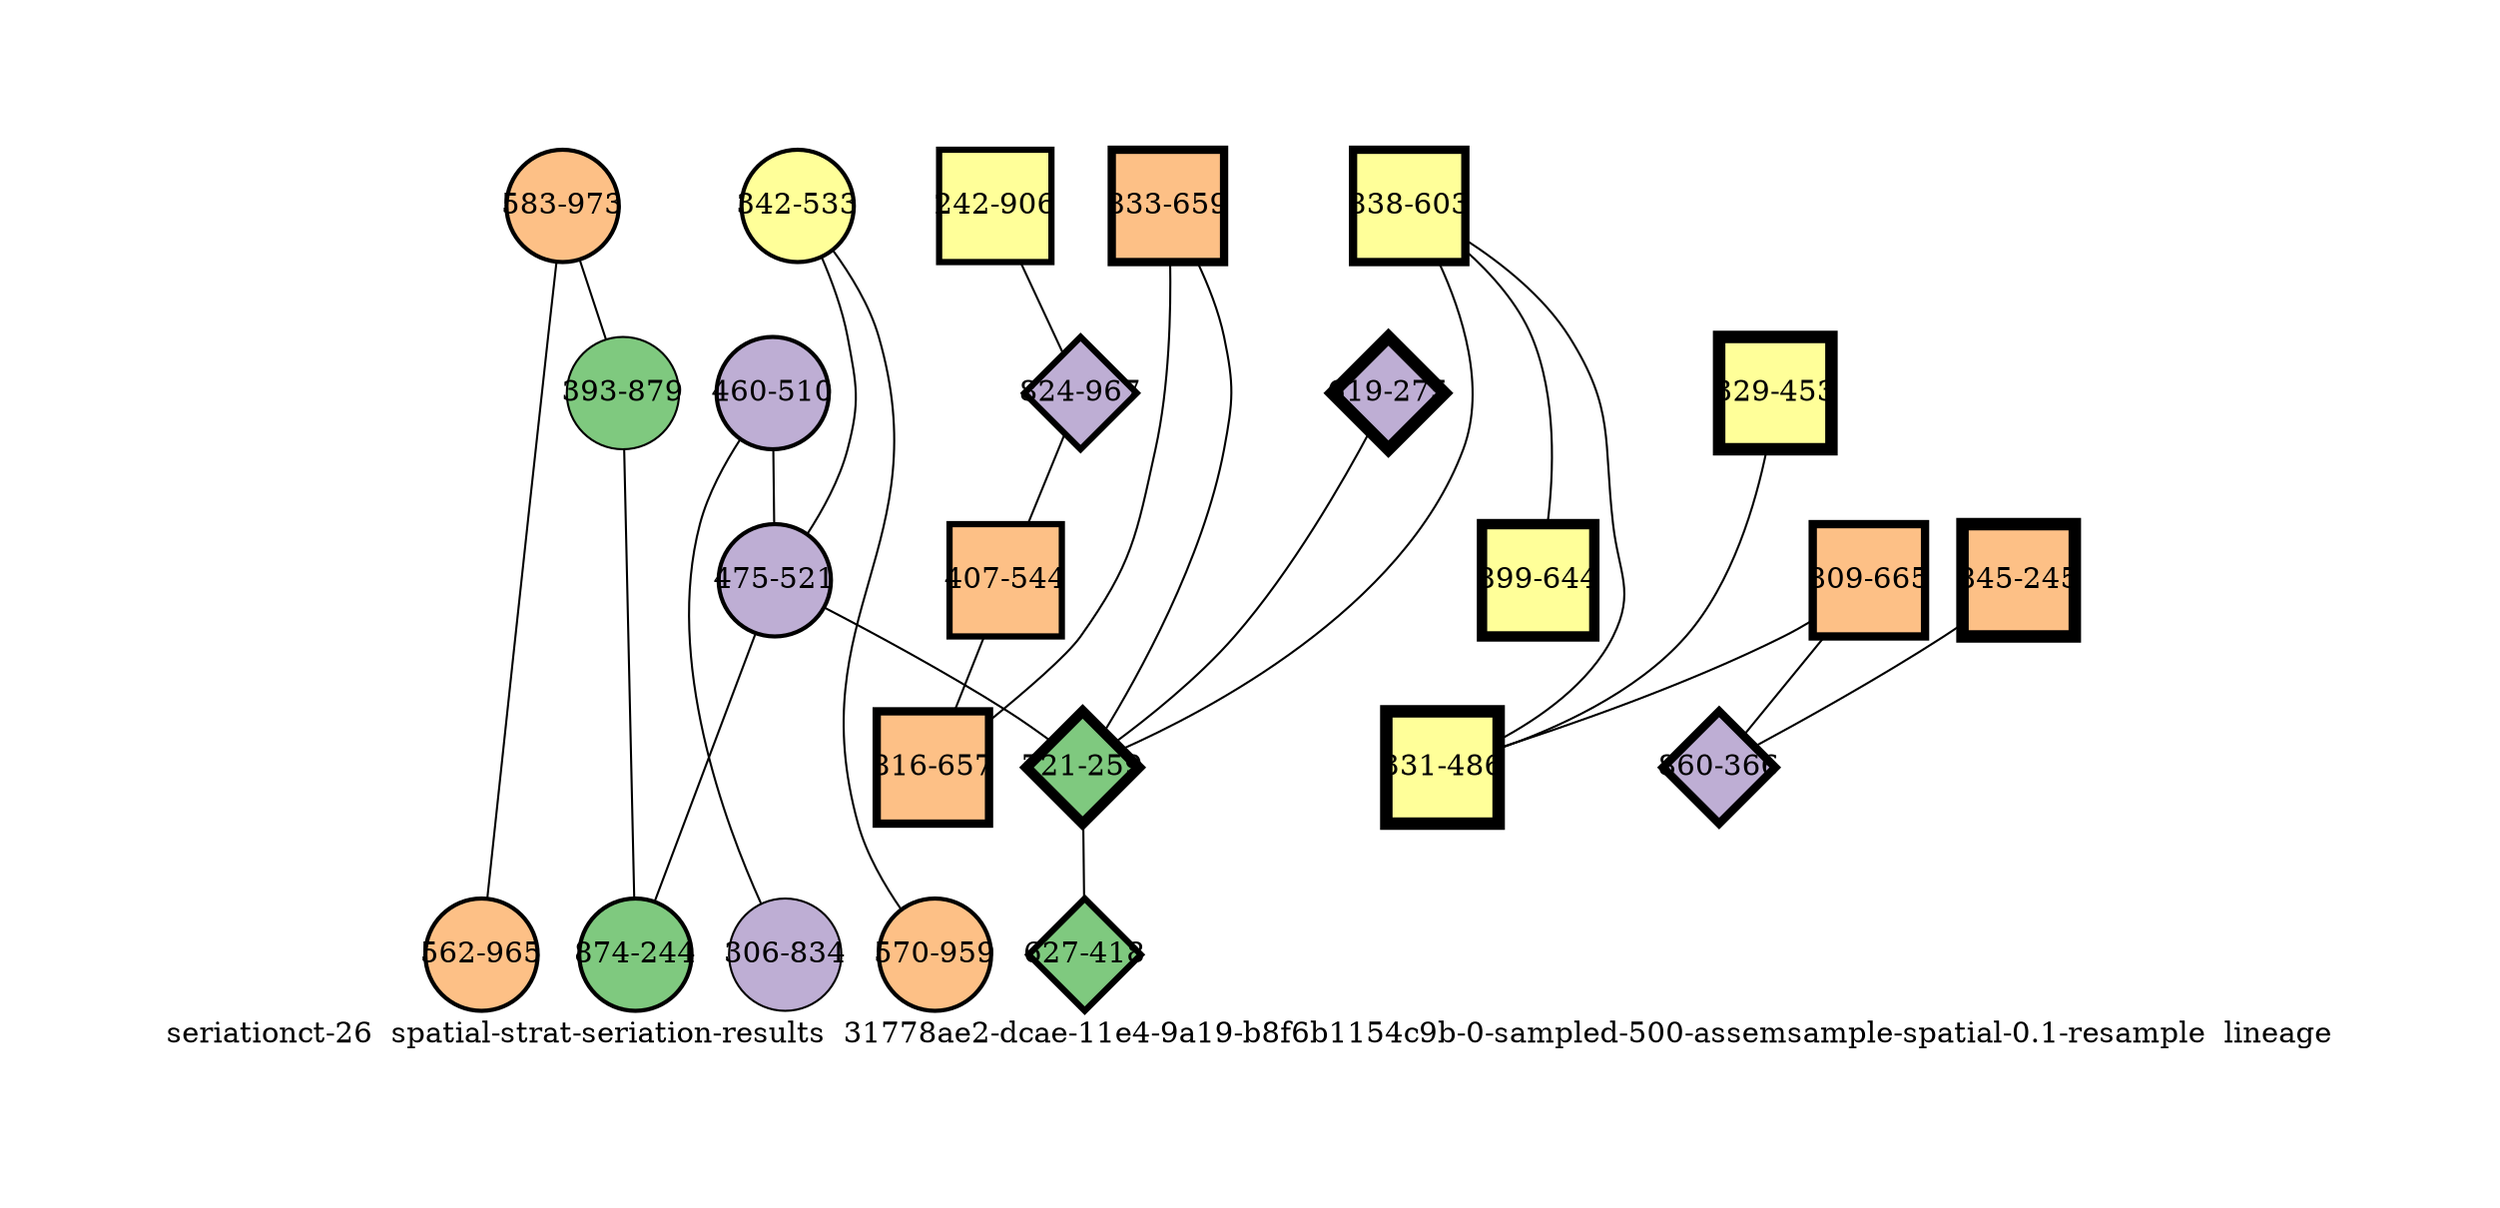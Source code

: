 strict graph "seriationct-26  spatial-strat-seriation-results  31778ae2-dcae-11e4-9a19-b8f6b1154c9b-0-sampled-500-assemsample-spatial-0.1-resample  lineage" {
labelloc=b;
ratio=auto;
pad="1.0";
label="seriationct-26  spatial-strat-seriation-results  31778ae2-dcae-11e4-9a19-b8f6b1154c9b-0-sampled-500-assemsample-spatial-0.1-resample  lineage";
node [width="0.75", style=filled, fixedsize=true, height="0.75", shape=circle, label=""];
0 [xCoordinate="275.0", appears_in_slice=6, yCoordinate="619.0", colorscheme=accent6, lineage_id=2, short_label="619-275", label="619-275", shape=diamond, cluster_id=1, fillcolor=2, size="500.0", id=0, penwidth="6.0"];
1 [xCoordinate="245.0", appears_in_slice=6, yCoordinate="845.0", colorscheme=accent6, lineage_id=1, short_label="845-245", label="845-245", shape=square, cluster_id=2, fillcolor=3, size="500.0", id=1, penwidth="6.0"];
2 [xCoordinate="533.0", appears_in_slice=2, yCoordinate="342.0", colorscheme=accent6, lineage_id=0, short_label="342-533", label="342-533", shape=circle, cluster_id=3, fillcolor=4, size="500.0", id=2, penwidth="2.0"];
3 [xCoordinate="453.0", appears_in_slice=6, yCoordinate="329.0", colorscheme=accent6, lineage_id=1, short_label="329-453", label="329-453", shape=square, cluster_id=3, fillcolor=4, size="500.0", id=3, penwidth="6.0"];
4 [xCoordinate="906.0", appears_in_slice=3, yCoordinate="242.0", colorscheme=accent6, lineage_id=1, short_label="242-906", label="242-906", shape=square, cluster_id=3, fillcolor=4, size="500.0", id=4, penwidth="3.0"];
5 [xCoordinate="959.0", appears_in_slice=2, yCoordinate="570.0", colorscheme=accent6, lineage_id=0, short_label="570-959", label="570-959", shape=circle, cluster_id=2, fillcolor=3, size="500.0", id=5, penwidth="2.0"];
6 [xCoordinate="510.0", appears_in_slice=2, yCoordinate="460.0", colorscheme=accent6, lineage_id=0, short_label="460-510", label="460-510", shape=circle, cluster_id=1, fillcolor=2, size="500.0", id=6, penwidth="2.0"];
7 [xCoordinate="521.0", appears_in_slice=2, yCoordinate="475.0", colorscheme=accent6, lineage_id=0, short_label="475-521", label="475-521", shape=circle, cluster_id=1, fillcolor=2, size="500.0", id=7, penwidth="2.0"];
8 [xCoordinate="659.0", appears_in_slice=4, yCoordinate="833.0", colorscheme=accent6, lineage_id=1, short_label="833-659", label="833-659", shape=square, cluster_id=2, fillcolor=3, size="500.0", id=8, penwidth="4.0"];
9 [xCoordinate="665.0", appears_in_slice=4, yCoordinate="809.0", colorscheme=accent6, lineage_id=1, short_label="809-665", label="809-665", shape=square, cluster_id=2, fillcolor=3, size="500.0", id=21, penwidth="4.0"];
10 [xCoordinate="973.0", appears_in_slice=2, yCoordinate="583.0", colorscheme=accent6, lineage_id=0, short_label="583-973", label="583-973", shape=circle, cluster_id=2, fillcolor=3, size="500.0", id=10, penwidth="2.0"];
11 [xCoordinate="603.0", appears_in_slice=4, yCoordinate="838.0", colorscheme=accent6, lineage_id=1, short_label="838-603", label="838-603", shape=square, cluster_id=3, fillcolor=4, size="500.0", id=11, penwidth="4.0"];
12 [xCoordinate="967.0", appears_in_slice=3, yCoordinate="824.0", colorscheme=accent6, lineage_id=2, short_label="824-967", label="824-967", shape=diamond, cluster_id=1, fillcolor=2, size="500.0", id=12, penwidth="3.0"];
13 [xCoordinate="366.0", appears_in_slice=4, yCoordinate="860.0", colorscheme=accent6, lineage_id=2, short_label="860-366", label="860-366", shape=diamond, cluster_id=1, fillcolor=2, size="500.0", id=15, penwidth="4.0"];
14 [xCoordinate="834.0", appears_in_slice=1, yCoordinate="306.0", colorscheme=accent6, lineage_id=0, short_label="306-834", label="306-834", shape=circle, cluster_id=1, fillcolor=2, size="500.0", id=14, penwidth="1.0"];
15 [xCoordinate="486.0", appears_in_slice=6, yCoordinate="331.0", colorscheme=accent6, lineage_id=1, short_label="331-486", label="331-486", shape=square, cluster_id=3, fillcolor=4, size="500.0", id=13, penwidth="6.0"];
16 [xCoordinate="879.0", appears_in_slice=1, yCoordinate="393.0", colorscheme=accent6, lineage_id=0, short_label="393-879", label="393-879", shape=circle, cluster_id=0, fillcolor=1, size="500.0", id=16, penwidth="1.0"];
17 [xCoordinate="965.0", appears_in_slice=2, yCoordinate="562.0", colorscheme=accent6, lineage_id=0, short_label="562-965", label="562-965", shape=circle, cluster_id=2, fillcolor=3, size="500.0", id=17, penwidth="2.0"];
18 [xCoordinate="544.0", appears_in_slice=3, yCoordinate="407.0", colorscheme=accent6, lineage_id=1, short_label="407-544", label="407-544", shape=square, cluster_id=2, fillcolor=3, size="500.0", id=18, penwidth="3.0"];
19 [xCoordinate="259.0", appears_in_slice=5, yCoordinate="721.0", colorscheme=accent6, lineage_id=2, short_label="721-259", label="721-259", shape=diamond, cluster_id=0, fillcolor=1, size="500.0", id=19, penwidth="5.0"];
20 [xCoordinate="418.0", appears_in_slice=3, yCoordinate="627.0", colorscheme=accent6, lineage_id=2, short_label="627-418", label="627-418", shape=diamond, cluster_id=0, fillcolor=1, size="500.0", id=20, penwidth="3.0"];
21 [xCoordinate="644.0", appears_in_slice=5, yCoordinate="899.0", colorscheme=accent6, lineage_id=1, short_label="899-644", label="899-644", shape=square, cluster_id=3, fillcolor=4, size="500.0", id=9, penwidth="5.0"];
22 [xCoordinate="657.0", appears_in_slice=4, yCoordinate="816.0", colorscheme=accent6, lineage_id=1, short_label="816-657", label="816-657", shape=square, cluster_id=2, fillcolor=3, size="500.0", id=22, penwidth="4.0"];
23 [xCoordinate="244.0", appears_in_slice=2, yCoordinate="874.0", colorscheme=accent6, lineage_id=0, short_label="874-244", label="874-244", shape=circle, cluster_id=0, fillcolor=1, size="500.0", id=23, penwidth="2.0"];
0 -- 19  [inverseweight="1.21433646965", weight="0.823494990877"];
1 -- 13  [inverseweight="5.55830107367", weight="0.179911089152"];
2 -- 5  [inverseweight="22.7743759337", weight="0.0439089968002"];
2 -- 7  [inverseweight="2.02318087558", weight="0.494271180629"];
3 -- 15  [inverseweight="4.32063206138", weight="0.231447618264"];
4 -- 12  [inverseweight="19.6722368841", weight="0.0508330601086"];
6 -- 14  [inverseweight="1.4734461274", weight="0.678681073848"];
6 -- 7  [inverseweight="3.12622141885", weight="0.319874975576"];
7 -- 19  [inverseweight="1.66205623829", weight="0.60166435826"];
7 -- 23  [inverseweight="16.7600380788", weight="0.0596657355607"];
8 -- 19  [inverseweight="1.81278445953", weight="0.551637562173"];
8 -- 22  [inverseweight="15.1168513789", weight="0.0661513416342"];
9 -- 13  [inverseweight="32.4101861776", weight="0.0308544972411"];
9 -- 15  [inverseweight="3.48163752347", weight="0.287221169136"];
10 -- 16  [inverseweight="2.49781536691", weight="0.400349847009"];
10 -- 17  [inverseweight="17.8799634963", weight="0.0559285258164"];
11 -- 19  [inverseweight="2.69058404174", weight="0.37166651719"];
11 -- 21  [inverseweight="3.37652906976", weight="0.296162117767"];
11 -- 15  [inverseweight="3.06823538598", weight="0.325920235641"];
12 -- 18  [inverseweight="25.0", weight="0.04"];
16 -- 23  [inverseweight="2.34146452895", weight="0.427083130081"];
18 -- 22  [inverseweight="4.35855027347", weight="0.229434086395"];
19 -- 20  [inverseweight="1.6924956599", weight="0.590843464887"];
}
